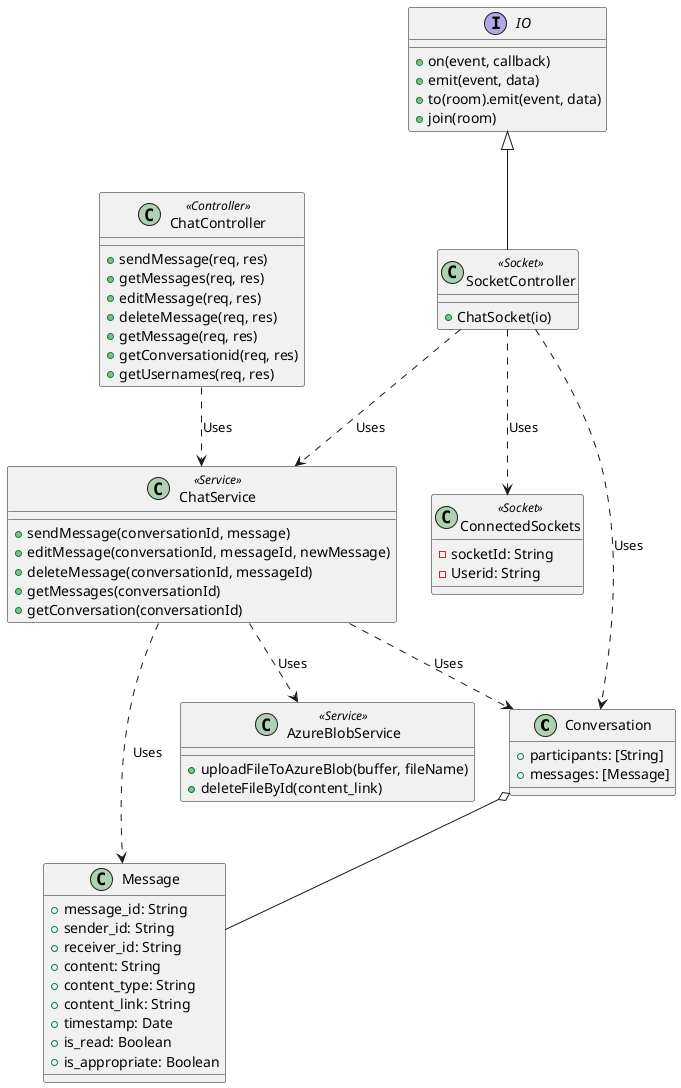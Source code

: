 @startuml

!define RECTANGLE class
skinparam rectangle {
  BackgroundColor<<Service>> PaleGreen
  BackgroundColor<<Model>> LightBlue
  BackgroundColor<<Controller>> LightSalmon
  BackgroundColor<<Socket>> LightGoldenrodYellow
}

RECTANGLE Conversation {
  +participants: [String]
  +messages: [Message]
}

RECTANGLE Message {
  +message_id: String
  +sender_id: String
  +receiver_id: String
  +content: String
  +content_type: String
  +content_link: String
  +timestamp: Date
  +is_read: Boolean
  +is_appropriate: Boolean
}

RECTANGLE ChatController <<Controller>> {
  +sendMessage(req, res)
  +getMessages(req, res)
  +editMessage(req, res)
  +deleteMessage(req, res)
  +getMessage(req, res)
  +getConversationid(req, res)
  +getUsernames(req, res)
}

RECTANGLE ChatService <<Service>> {
  +sendMessage(conversationId, message)
  +editMessage(conversationId, messageId, newMessage)
  +deleteMessage(conversationId, messageId)
  +getMessages(conversationId)
  +getConversation(conversationId)
}

RECTANGLE AzureBlobService <<Service>> {
  +uploadFileToAzureBlob(buffer, fileName)
  +deleteFileById(content_link)
}

RECTANGLE SocketController <<Socket>> {
  +ChatSocket(io)
}

RECTANGLE ConnectedSockets <<Socket>> {
  -socketId: String
  -Userid: String
}

interface IO {
  +on(event, callback)
  +emit(event, data)
  +to(room).emit(event, data)
  +join(room)
}

IO <|-- SocketController

ChatController ..> ChatService : Uses
ChatService ..> Conversation : Uses
ChatService ..> Message : Uses
ChatService ..> AzureBlobService : Uses

SocketController ..> ChatService : Uses
SocketController ..> ConnectedSockets : Uses
SocketController ..> Conversation : Uses

Conversation o-- Message

@enduml
